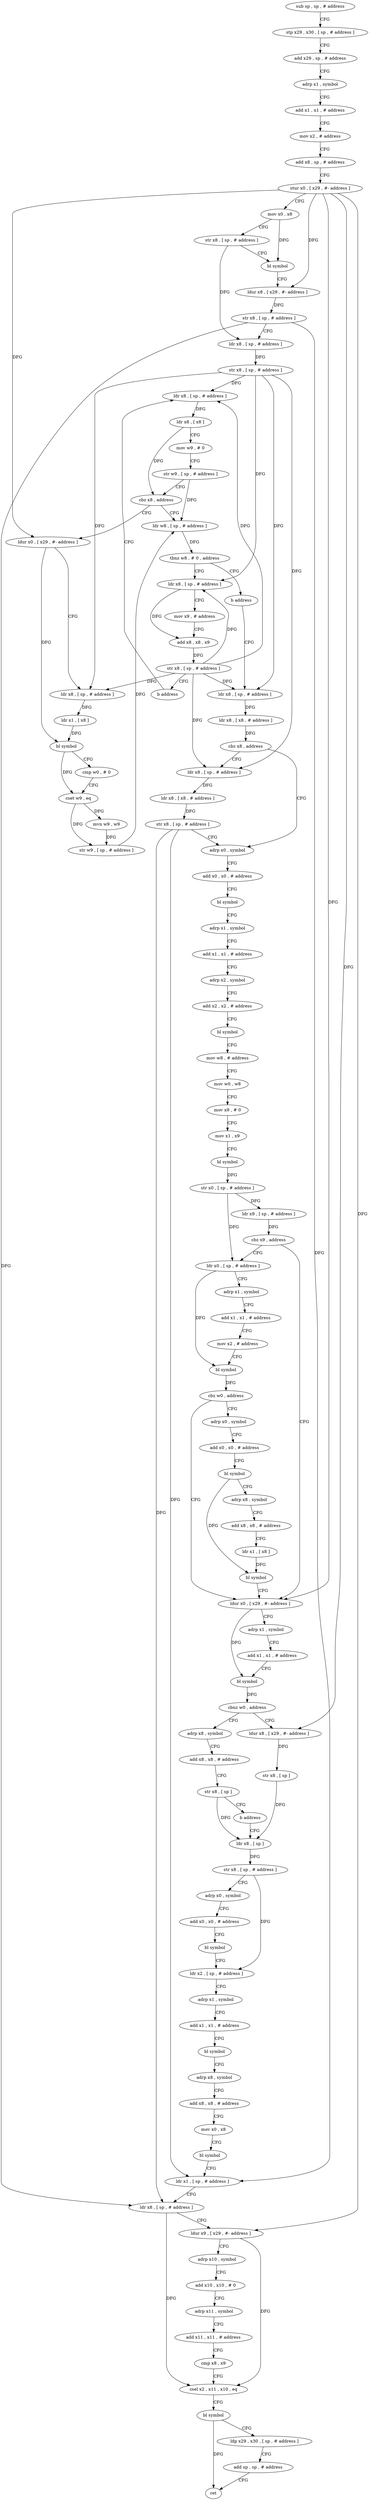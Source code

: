 digraph "func" {
"4200336" [label = "sub sp , sp , # address" ]
"4200340" [label = "stp x29 , x30 , [ sp , # address ]" ]
"4200344" [label = "add x29 , sp , # address" ]
"4200348" [label = "adrp x1 , symbol" ]
"4200352" [label = "add x1 , x1 , # address" ]
"4200356" [label = "mov x2 , # address" ]
"4200360" [label = "add x8 , sp , # address" ]
"4200364" [label = "stur x0 , [ x29 , #- address ]" ]
"4200368" [label = "mov x0 , x8" ]
"4200372" [label = "str x8 , [ sp , # address ]" ]
"4200376" [label = "bl symbol" ]
"4200380" [label = "ldur x8 , [ x29 , #- address ]" ]
"4200384" [label = "str x8 , [ sp , # address ]" ]
"4200388" [label = "ldr x8 , [ sp , # address ]" ]
"4200392" [label = "str x8 , [ sp , # address ]" ]
"4200396" [label = "ldr x8 , [ sp , # address ]" ]
"4200448" [label = "ldr w8 , [ sp , # address ]" ]
"4200452" [label = "tbnz w8 , # 0 , address" ]
"4200460" [label = "ldr x8 , [ sp , # address ]" ]
"4200456" [label = "b address" ]
"4200416" [label = "ldur x0 , [ x29 , #- address ]" ]
"4200420" [label = "ldr x8 , [ sp , # address ]" ]
"4200424" [label = "ldr x1 , [ x8 ]" ]
"4200428" [label = "bl symbol" ]
"4200432" [label = "cmp w0 , # 0" ]
"4200436" [label = "cset w9 , eq" ]
"4200440" [label = "mvn w9 , w9" ]
"4200444" [label = "str w9 , [ sp , # address ]" ]
"4200464" [label = "mov x9 , # address" ]
"4200468" [label = "add x8 , x8 , x9" ]
"4200472" [label = "str x8 , [ sp , # address ]" ]
"4200476" [label = "b address" ]
"4200480" [label = "ldr x8 , [ sp , # address ]" ]
"4200400" [label = "ldr x8 , [ x8 ]" ]
"4200404" [label = "mov w9 , # 0" ]
"4200408" [label = "str w9 , [ sp , # address ]" ]
"4200412" [label = "cbz x8 , address" ]
"4200484" [label = "ldr x8 , [ x8 , # address ]" ]
"4200488" [label = "cbz x8 , address" ]
"4200504" [label = "adrp x0 , symbol" ]
"4200492" [label = "ldr x8 , [ sp , # address ]" ]
"4200508" [label = "add x0 , x0 , # address" ]
"4200512" [label = "bl symbol" ]
"4200516" [label = "adrp x1 , symbol" ]
"4200520" [label = "add x1 , x1 , # address" ]
"4200524" [label = "adrp x2 , symbol" ]
"4200528" [label = "add x2 , x2 , # address" ]
"4200532" [label = "bl symbol" ]
"4200536" [label = "mov w8 , # address" ]
"4200540" [label = "mov w0 , w8" ]
"4200544" [label = "mov x9 , # 0" ]
"4200548" [label = "mov x1 , x9" ]
"4200552" [label = "bl symbol" ]
"4200556" [label = "str x0 , [ sp , # address ]" ]
"4200560" [label = "ldr x9 , [ sp , # address ]" ]
"4200564" [label = "cbz x9 , address" ]
"4200620" [label = "ldur x0 , [ x29 , #- address ]" ]
"4200568" [label = "ldr x0 , [ sp , # address ]" ]
"4200496" [label = "ldr x8 , [ x8 , # address ]" ]
"4200500" [label = "str x8 , [ sp , # address ]" ]
"4200624" [label = "adrp x1 , symbol" ]
"4200628" [label = "add x1 , x1 , # address" ]
"4200632" [label = "bl symbol" ]
"4200636" [label = "cbnz w0 , address" ]
"4200656" [label = "ldur x8 , [ x29 , #- address ]" ]
"4200640" [label = "adrp x8 , symbol" ]
"4200572" [label = "adrp x1 , symbol" ]
"4200576" [label = "add x1 , x1 , # address" ]
"4200580" [label = "mov x2 , # address" ]
"4200584" [label = "bl symbol" ]
"4200588" [label = "cbz w0 , address" ]
"4200592" [label = "adrp x0 , symbol" ]
"4200660" [label = "str x8 , [ sp ]" ]
"4200664" [label = "ldr x8 , [ sp ]" ]
"4200644" [label = "add x8 , x8 , # address" ]
"4200648" [label = "str x8 , [ sp ]" ]
"4200652" [label = "b address" ]
"4200596" [label = "add x0 , x0 , # address" ]
"4200600" [label = "bl symbol" ]
"4200604" [label = "adrp x8 , symbol" ]
"4200608" [label = "add x8 , x8 , # address" ]
"4200612" [label = "ldr x1 , [ x8 ]" ]
"4200616" [label = "bl symbol" ]
"4200668" [label = "str x8 , [ sp , # address ]" ]
"4200672" [label = "adrp x0 , symbol" ]
"4200676" [label = "add x0 , x0 , # address" ]
"4200680" [label = "bl symbol" ]
"4200684" [label = "ldr x2 , [ sp , # address ]" ]
"4200688" [label = "adrp x1 , symbol" ]
"4200692" [label = "add x1 , x1 , # address" ]
"4200696" [label = "bl symbol" ]
"4200700" [label = "adrp x8 , symbol" ]
"4200704" [label = "add x8 , x8 , # address" ]
"4200708" [label = "mov x0 , x8" ]
"4200712" [label = "bl symbol" ]
"4200716" [label = "ldr x1 , [ sp , # address ]" ]
"4200720" [label = "ldr x8 , [ sp , # address ]" ]
"4200724" [label = "ldur x9 , [ x29 , #- address ]" ]
"4200728" [label = "adrp x10 , symbol" ]
"4200732" [label = "add x10 , x10 , # 0" ]
"4200736" [label = "adrp x11 , symbol" ]
"4200740" [label = "add x11 , x11 , # address" ]
"4200744" [label = "cmp x8 , x9" ]
"4200748" [label = "csel x2 , x11 , x10 , eq" ]
"4200752" [label = "bl symbol" ]
"4200756" [label = "ldp x29 , x30 , [ sp , # address ]" ]
"4200760" [label = "add sp , sp , # address" ]
"4200764" [label = "ret" ]
"4200336" -> "4200340" [ label = "CFG" ]
"4200340" -> "4200344" [ label = "CFG" ]
"4200344" -> "4200348" [ label = "CFG" ]
"4200348" -> "4200352" [ label = "CFG" ]
"4200352" -> "4200356" [ label = "CFG" ]
"4200356" -> "4200360" [ label = "CFG" ]
"4200360" -> "4200364" [ label = "CFG" ]
"4200364" -> "4200368" [ label = "CFG" ]
"4200364" -> "4200380" [ label = "DFG" ]
"4200364" -> "4200416" [ label = "DFG" ]
"4200364" -> "4200620" [ label = "DFG" ]
"4200364" -> "4200656" [ label = "DFG" ]
"4200364" -> "4200724" [ label = "DFG" ]
"4200368" -> "4200372" [ label = "CFG" ]
"4200368" -> "4200376" [ label = "DFG" ]
"4200372" -> "4200376" [ label = "CFG" ]
"4200372" -> "4200388" [ label = "DFG" ]
"4200376" -> "4200380" [ label = "CFG" ]
"4200380" -> "4200384" [ label = "DFG" ]
"4200384" -> "4200388" [ label = "CFG" ]
"4200384" -> "4200716" [ label = "DFG" ]
"4200384" -> "4200720" [ label = "DFG" ]
"4200388" -> "4200392" [ label = "DFG" ]
"4200392" -> "4200396" [ label = "DFG" ]
"4200392" -> "4200420" [ label = "DFG" ]
"4200392" -> "4200460" [ label = "DFG" ]
"4200392" -> "4200480" [ label = "DFG" ]
"4200392" -> "4200492" [ label = "DFG" ]
"4200396" -> "4200400" [ label = "DFG" ]
"4200448" -> "4200452" [ label = "DFG" ]
"4200452" -> "4200460" [ label = "CFG" ]
"4200452" -> "4200456" [ label = "CFG" ]
"4200460" -> "4200464" [ label = "CFG" ]
"4200460" -> "4200468" [ label = "DFG" ]
"4200456" -> "4200480" [ label = "CFG" ]
"4200416" -> "4200420" [ label = "CFG" ]
"4200416" -> "4200428" [ label = "DFG" ]
"4200420" -> "4200424" [ label = "DFG" ]
"4200424" -> "4200428" [ label = "DFG" ]
"4200428" -> "4200432" [ label = "CFG" ]
"4200428" -> "4200436" [ label = "DFG" ]
"4200432" -> "4200436" [ label = "CFG" ]
"4200436" -> "4200440" [ label = "DFG" ]
"4200436" -> "4200444" [ label = "DFG" ]
"4200440" -> "4200444" [ label = "DFG" ]
"4200444" -> "4200448" [ label = "DFG" ]
"4200464" -> "4200468" [ label = "CFG" ]
"4200468" -> "4200472" [ label = "DFG" ]
"4200472" -> "4200476" [ label = "CFG" ]
"4200472" -> "4200396" [ label = "DFG" ]
"4200472" -> "4200420" [ label = "DFG" ]
"4200472" -> "4200460" [ label = "DFG" ]
"4200472" -> "4200480" [ label = "DFG" ]
"4200472" -> "4200492" [ label = "DFG" ]
"4200476" -> "4200396" [ label = "CFG" ]
"4200480" -> "4200484" [ label = "DFG" ]
"4200400" -> "4200404" [ label = "CFG" ]
"4200400" -> "4200412" [ label = "DFG" ]
"4200404" -> "4200408" [ label = "CFG" ]
"4200408" -> "4200412" [ label = "CFG" ]
"4200408" -> "4200448" [ label = "DFG" ]
"4200412" -> "4200448" [ label = "CFG" ]
"4200412" -> "4200416" [ label = "CFG" ]
"4200484" -> "4200488" [ label = "DFG" ]
"4200488" -> "4200504" [ label = "CFG" ]
"4200488" -> "4200492" [ label = "CFG" ]
"4200504" -> "4200508" [ label = "CFG" ]
"4200492" -> "4200496" [ label = "DFG" ]
"4200508" -> "4200512" [ label = "CFG" ]
"4200512" -> "4200516" [ label = "CFG" ]
"4200516" -> "4200520" [ label = "CFG" ]
"4200520" -> "4200524" [ label = "CFG" ]
"4200524" -> "4200528" [ label = "CFG" ]
"4200528" -> "4200532" [ label = "CFG" ]
"4200532" -> "4200536" [ label = "CFG" ]
"4200536" -> "4200540" [ label = "CFG" ]
"4200540" -> "4200544" [ label = "CFG" ]
"4200544" -> "4200548" [ label = "CFG" ]
"4200548" -> "4200552" [ label = "CFG" ]
"4200552" -> "4200556" [ label = "DFG" ]
"4200556" -> "4200560" [ label = "DFG" ]
"4200556" -> "4200568" [ label = "DFG" ]
"4200560" -> "4200564" [ label = "DFG" ]
"4200564" -> "4200620" [ label = "CFG" ]
"4200564" -> "4200568" [ label = "CFG" ]
"4200620" -> "4200624" [ label = "CFG" ]
"4200620" -> "4200632" [ label = "DFG" ]
"4200568" -> "4200572" [ label = "CFG" ]
"4200568" -> "4200584" [ label = "DFG" ]
"4200496" -> "4200500" [ label = "DFG" ]
"4200500" -> "4200504" [ label = "CFG" ]
"4200500" -> "4200716" [ label = "DFG" ]
"4200500" -> "4200720" [ label = "DFG" ]
"4200624" -> "4200628" [ label = "CFG" ]
"4200628" -> "4200632" [ label = "CFG" ]
"4200632" -> "4200636" [ label = "DFG" ]
"4200636" -> "4200656" [ label = "CFG" ]
"4200636" -> "4200640" [ label = "CFG" ]
"4200656" -> "4200660" [ label = "DFG" ]
"4200640" -> "4200644" [ label = "CFG" ]
"4200572" -> "4200576" [ label = "CFG" ]
"4200576" -> "4200580" [ label = "CFG" ]
"4200580" -> "4200584" [ label = "CFG" ]
"4200584" -> "4200588" [ label = "DFG" ]
"4200588" -> "4200620" [ label = "CFG" ]
"4200588" -> "4200592" [ label = "CFG" ]
"4200592" -> "4200596" [ label = "CFG" ]
"4200660" -> "4200664" [ label = "DFG" ]
"4200664" -> "4200668" [ label = "DFG" ]
"4200644" -> "4200648" [ label = "CFG" ]
"4200648" -> "4200652" [ label = "CFG" ]
"4200648" -> "4200664" [ label = "DFG" ]
"4200652" -> "4200664" [ label = "CFG" ]
"4200596" -> "4200600" [ label = "CFG" ]
"4200600" -> "4200604" [ label = "CFG" ]
"4200600" -> "4200616" [ label = "DFG" ]
"4200604" -> "4200608" [ label = "CFG" ]
"4200608" -> "4200612" [ label = "CFG" ]
"4200612" -> "4200616" [ label = "DFG" ]
"4200616" -> "4200620" [ label = "CFG" ]
"4200668" -> "4200672" [ label = "CFG" ]
"4200668" -> "4200684" [ label = "DFG" ]
"4200672" -> "4200676" [ label = "CFG" ]
"4200676" -> "4200680" [ label = "CFG" ]
"4200680" -> "4200684" [ label = "CFG" ]
"4200684" -> "4200688" [ label = "CFG" ]
"4200688" -> "4200692" [ label = "CFG" ]
"4200692" -> "4200696" [ label = "CFG" ]
"4200696" -> "4200700" [ label = "CFG" ]
"4200700" -> "4200704" [ label = "CFG" ]
"4200704" -> "4200708" [ label = "CFG" ]
"4200708" -> "4200712" [ label = "CFG" ]
"4200712" -> "4200716" [ label = "CFG" ]
"4200716" -> "4200720" [ label = "CFG" ]
"4200720" -> "4200724" [ label = "CFG" ]
"4200720" -> "4200748" [ label = "DFG" ]
"4200724" -> "4200728" [ label = "CFG" ]
"4200724" -> "4200748" [ label = "DFG" ]
"4200728" -> "4200732" [ label = "CFG" ]
"4200732" -> "4200736" [ label = "CFG" ]
"4200736" -> "4200740" [ label = "CFG" ]
"4200740" -> "4200744" [ label = "CFG" ]
"4200744" -> "4200748" [ label = "CFG" ]
"4200748" -> "4200752" [ label = "CFG" ]
"4200752" -> "4200756" [ label = "CFG" ]
"4200752" -> "4200764" [ label = "DFG" ]
"4200756" -> "4200760" [ label = "CFG" ]
"4200760" -> "4200764" [ label = "CFG" ]
}
